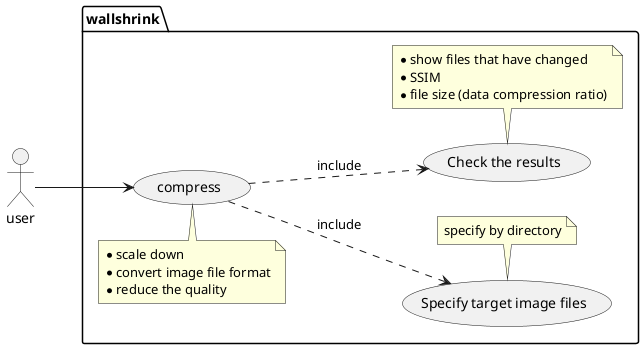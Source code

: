 @startuml Use case diagram
left to right direction

actor user

package wallshrink {
    usecase "compress"
    note top
        * scale down
        * convert image file format
        * reduce the quality
    endnote

    usecase "Specify target image files" as specify
    note bottom: specify by directory

    usecase "Check the results" as check
    note bottom
        * show files that have changed
        * SSIM
        * file size (data compression ratio)
    endnote

    compress ..> specify : include
    compress ..> check : include
}

user --> compress
